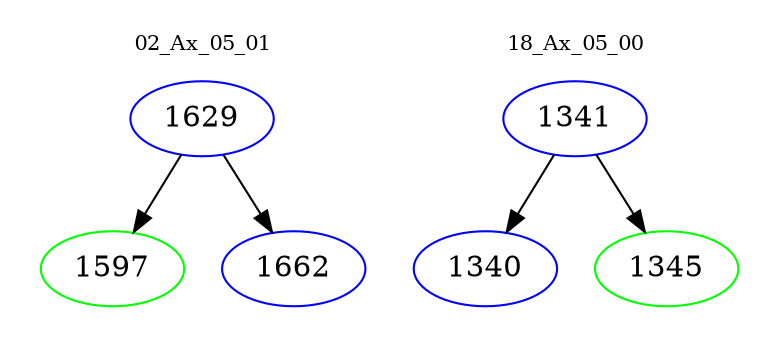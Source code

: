 digraph{
subgraph cluster_0 {
color = white
label = "02_Ax_05_01";
fontsize=10;
T0_1629 [label="1629", color="blue"]
T0_1629 -> T0_1597 [color="black"]
T0_1597 [label="1597", color="green"]
T0_1629 -> T0_1662 [color="black"]
T0_1662 [label="1662", color="blue"]
}
subgraph cluster_1 {
color = white
label = "18_Ax_05_00";
fontsize=10;
T1_1341 [label="1341", color="blue"]
T1_1341 -> T1_1340 [color="black"]
T1_1340 [label="1340", color="blue"]
T1_1341 -> T1_1345 [color="black"]
T1_1345 [label="1345", color="green"]
}
}
